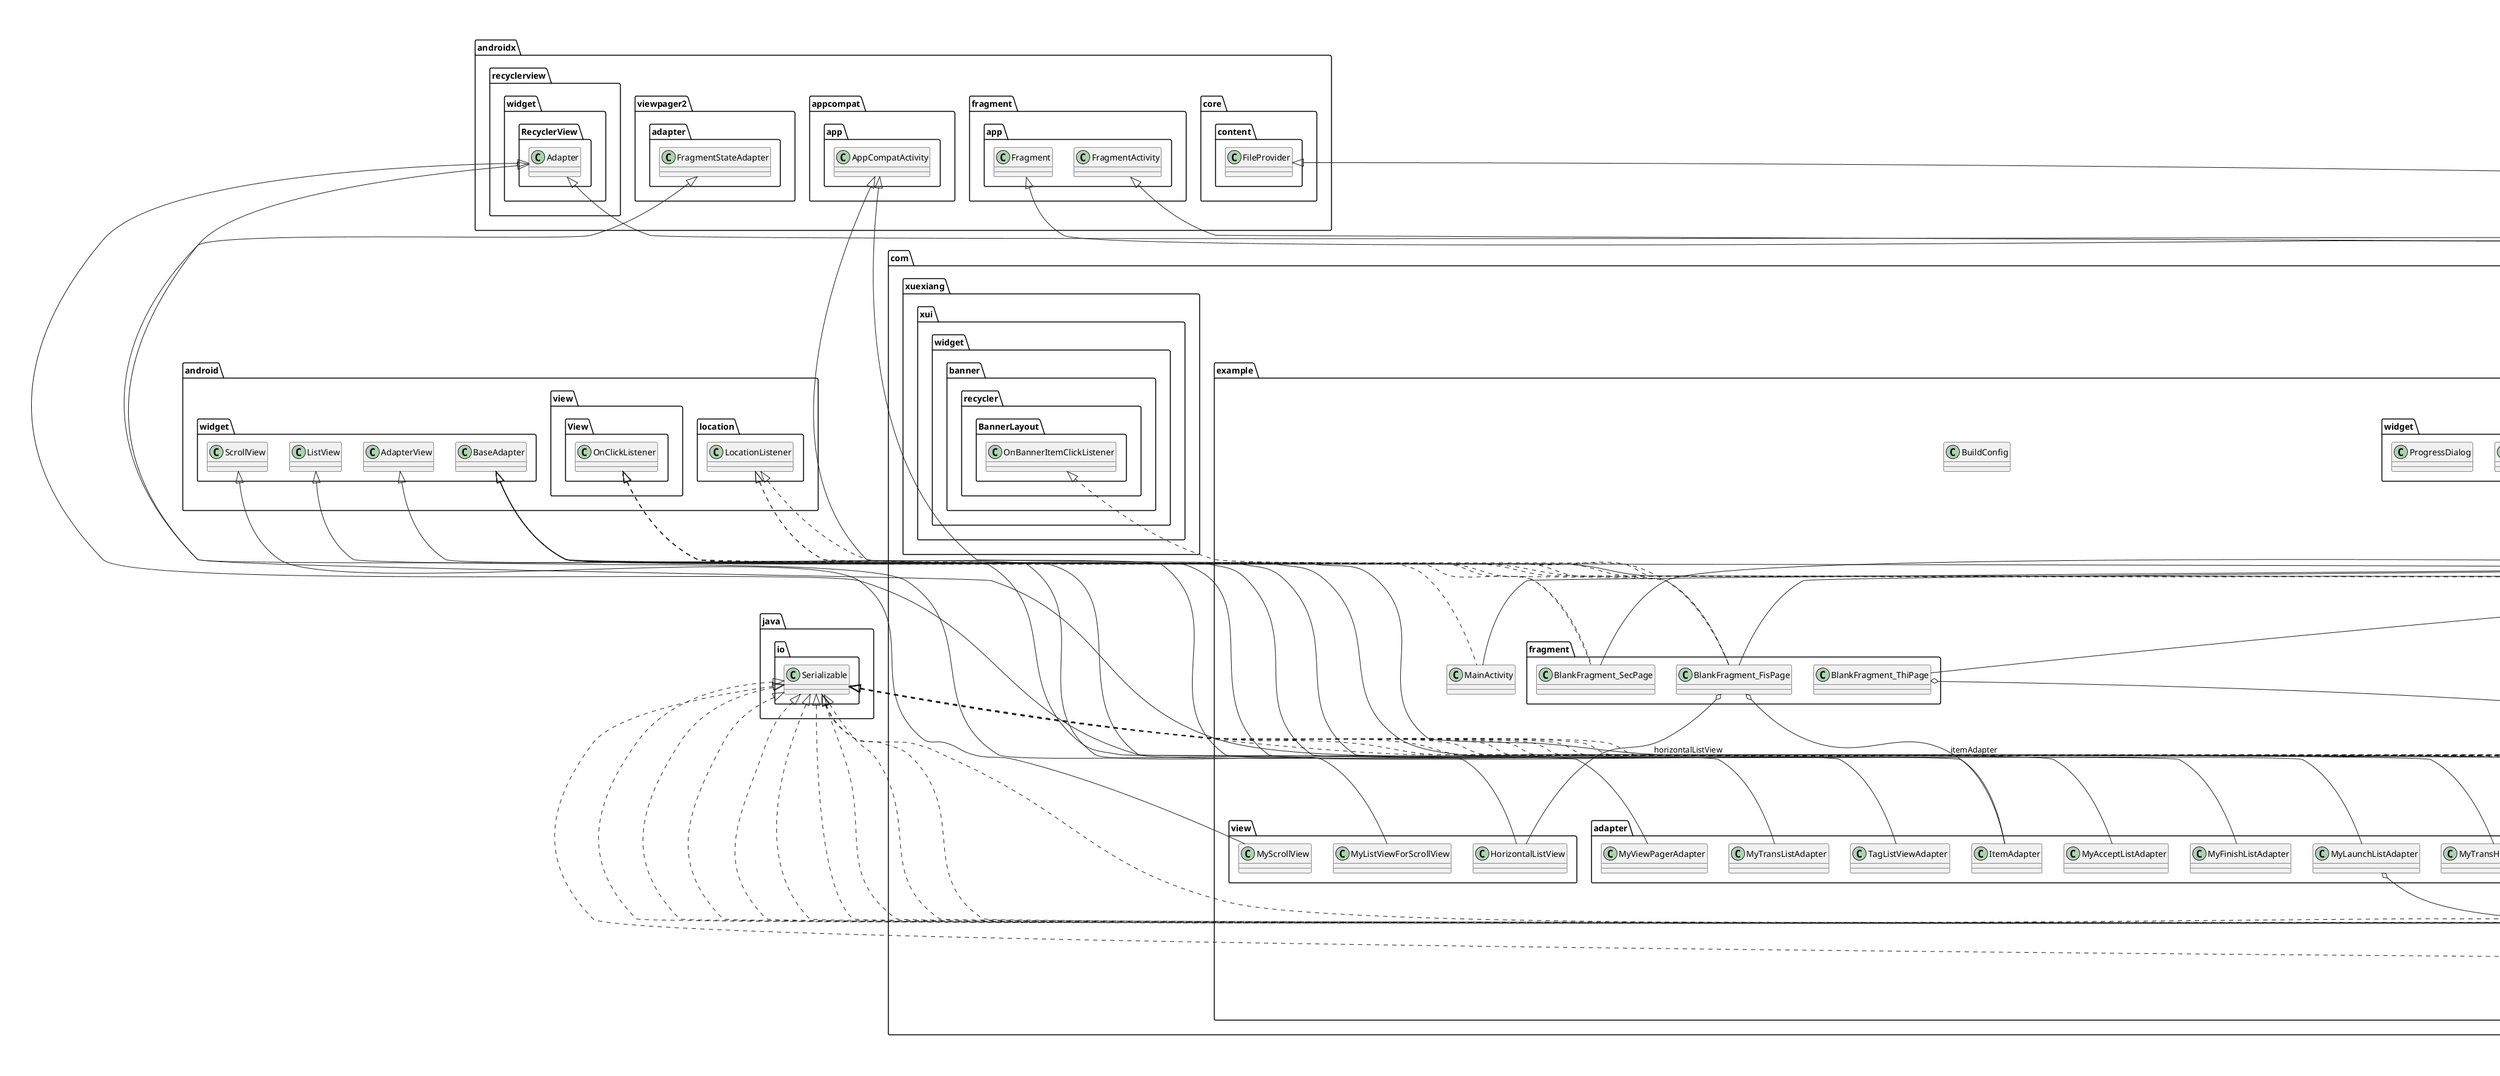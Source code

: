 @startuml

title __CAMPUSSERVICE.APP's Class Diagram__\n

  namespace com.example {
    class com.example.BuildConfig {
    }
  }
  

  namespace com.example {
    class com.example.MainActivity {
    }
  }
  

  namespace com.example {
    namespace activity {
      class com.example.activity.ActivityAllOrders {
      }
    }
  }
  

  namespace com.example {
    namespace activity {
      class com.example.activity.ActivityDetailOrder {
      }
    }
  }
  

  namespace com.example {
    namespace activity {
      class com.example.activity.ActivityLogin {
      }
    }
  }
  

  namespace com.example {
    namespace activity {
      class com.example.activity.ActivityLoginUserName {
      }
    }
  }
  

  namespace com.example {
    namespace activity {
      class com.example.activity.ActivityPersonCheckOrder {
      }
    }
  }
  

  namespace com.example {
    namespace activity {
      class com.example.activity.ActivityPersonCredit {
      }
    }
  }
  

  namespace com.example {
    namespace activity {
      class com.example.activity.ActivityPersonHistory {
      }
    }
  }
  

  namespace com.example {
    namespace activity {
      class com.example.activity.ActivityPersonInfo {
      }
    }
  }
  

  namespace com.example {
    namespace activity {
      class com.example.activity.ActivityPersonLaunch {
      }
    }
  }
  

  namespace com.example {
    namespace activity {
      class com.example.activity.ActivityPersonWallet {
      }
    }
  }
  

  namespace com.example {
    namespace activity {
      class com.example.activity.ActivityTransHistory {
      }
    }
  }
  

  namespace com.example {
    namespace activity {
      class com.example.activity.ActivityTransNumber {
      }
    }
  }
  

  namespace com.example {
    namespace activity {
      class com.example.activity.ActivityWelcome {
      }
    }
  }
  

  namespace com.example {
    namespace adapter {
      class com.example.adapter.BannerAdapter {
      }
    }
  }
  

  namespace com.example {
    namespace adapter {
      class com.example.adapter.HistoryItemAdapter {
      }
    }
  }
  

  namespace com.example {
    namespace adapter {
      class com.example.adapter.ItemAdapter {
      }
    }
  }
  

  namespace com.example {
    namespace adapter {
      class com.example.adapter.MyAcceptListAdapter {
      }
    }
  }
  

  namespace com.example {
    namespace adapter {
      class com.example.adapter.MyFinishListAdapter {
      }
    }
  }
  

  namespace com.example {
    namespace adapter {
      class com.example.adapter.MyLaunchListAdapter {
      }
    }
  }
  

  namespace com.example {
    namespace adapter {
      class com.example.adapter.MyTransHistoryAdapter {
      }
    }
  }
  

  namespace com.example {
    namespace adapter {
      class com.example.adapter.MyTransListAdapter {
      }
    }
  }
  

  namespace com.example {
    namespace adapter {
      class com.example.adapter.MyViewPagerAdapter {
      }
    }
  }
  

  namespace com.example {
    namespace adapter {
      class com.example.adapter.OrderListAdapter {
      }
    }
  }
  

  namespace com.example {
    namespace adapter {
      class com.example.adapter.TagListViewAdapter {
      }
    }
  }
  

  namespace com.example {
    namespace common {
      class com.example.common.BaseActivity {
      }
    }
  }
  

  namespace com.example {
    namespace common {
      class com.example.common.BaseApplication {
      }
    }
  }
  

  namespace com.example {
    namespace common {
      class com.example.common.BaseEntity {
      }
    }
  }
  

  namespace com.example {
    namespace common {
      class com.example.common.BaseFragment {
      }
    }
  }
  

  namespace com.example {
    namespace common {
      enum ErrorCode {
      }
    }
  }
  

  namespace com.example {
    namespace config.Interceptor {
      class com.example.config.Interceptor.InterceptorUtil {
      }
    }
  }
  

  namespace com.example {
    namespace config.Interceptor {
      class com.example.config.Interceptor.TokenInterceptor {
      }
    }
  }
  

  namespace com.example {
    namespace config.MyFileProvider {
      class com.example.config.MyFileProvider.ImageFileProvider {
      }
    }
  }
  

  namespace com.example {
    namespace fragment {
      class com.example.fragment.BlankFragment_FisPage {
      }
    }
  }
  

  namespace com.example {
    namespace fragment {
      class com.example.fragment.BlankFragment_SecPage {
      }
    }
  }
  

  namespace com.example {
    namespace fragment {
      class com.example.fragment.BlankFragment_ThiPage {
      }
    }
  }
  

  namespace com.example {
    namespace http {
      interface com.example.http.APIFunction {
      }
    }
  }
  

  namespace com.example {
    namespace http {
      class com.example.http.RetrofitFactory {
      }
    }
  }
  

  namespace com.example {
    namespace http {
      namespace base {
        abstract class com.example.http.base.BaseObserver {
        }
      }
    }
  }
  

  namespace com.example {
    namespace http {
      namespace config {
        class com.example.http.config.HttpConfig {
        }
      }
    }
  }
  

  namespace com.example {
    namespace http {
      namespace config {
        interface com.example.http.config.URLConfig {
        }
      }
    }
  }
  

  namespace com.example {
    namespace model.domain {
      class com.example.model.domain.Advertise {
      }
    }
  }
  

  namespace com.example {
    namespace model.domain {
      class com.example.model.domain.Carousel {
      }
    }
  }
  

  namespace com.example {
    namespace model.domain {
      class com.example.model.domain.HistoryTrack {
      }
    }
  }
  

  namespace com.example {
    namespace model.domain {
      class com.example.model.domain.NavigateAct {
      }
    }
  }
  

  namespace com.example {
    namespace model.domain {
      class com.example.model.domain.NavigateMain {
      }
    }
  }
  

  namespace com.example {
    namespace model.domain {
      class com.example.model.domain.Orders {
      }
    }
  }
  

  namespace com.example {
    namespace model.domain {
      class com.example.model.domain.RecommandOrder {
      }
    }
  }
  

  namespace com.example {
    namespace model.domain {
      class com.example.model.domain.TransOrder {
      }
    }
  }
  

  namespace com.example {
    namespace model.domain {
      class com.example.model.domain.User {
      }
    }
  }
  

  namespace com.example {
    namespace model.domain {
      class com.example.model.domain.UserAcceptOrder {
      }
    }
  }
  

  namespace com.example {
    namespace model.domain {
      class com.example.model.domain.UserCreateOrder {
      }
    }
  }
  

  namespace com.example {
    namespace model.dto {
      class com.example.model.dto.DetailedOrderDTO {
      }
    }
  }
  

  namespace com.example {
    namespace model.dto {
      class com.example.model.dto.TransHistoryDTO {
      }
    }
  }
  

  namespace com.example {
    namespace model.dto {
      class com.example.model.dto.UpdateOrderDTO {
      }
    }
  }
  

  namespace com.example {
    namespace model.dto {
      class com.example.model.dto.UserDTO {
      }
    }
  }
  

  namespace com.example {
    namespace model.dto {
      class com.example.model.dto.UserTransOrderDTO {
      }
    }
  }
  

  namespace com.example {
    namespace model.request.order {
      class com.example.model.request.order.CreateOrderRequest {
      }
    }
  }
  

  namespace com.example {
    namespace model.request.order {
      class com.example.model.request.order.PageOrderRequest {
      }
    }
  }
  

  namespace com.example {
    namespace model.request.order {
      class com.example.model.request.order.UpdateOrderRequest {
      }
    }
  }
  

  namespace com.example {
    namespace model.request.trans {
      class com.example.model.request.trans.TransOrderFinishRequest {
      }
    }
  }
  

  namespace com.example {
    namespace model.request.trans {
      class com.example.model.request.trans.UserTransOrderRequest {
      }
    }
  }
  

  namespace com.example {
    namespace model.request.user {
      class com.example.model.request.user.UpdateRequest {
      }
    }
  }
  

  namespace com.example {
    namespace model.sqlliteentity {
      class com.example.model.sqlliteentity.Advertise {
      }
    }
  }
  

  namespace com.example {
    namespace model.sqlliteentity {
      class com.example.model.sqlliteentity.Carousel {
      }
    }
  }
  

  namespace com.example {
    namespace model.sqlliteentity {
      class com.example.model.sqlliteentity.HistoryTrack {
      }
    }
  }
  

  namespace com.example {
    namespace model.sqlliteentity {
      class com.example.model.sqlliteentity.NavigateAct {
      }
    }
  }
  

  namespace com.example {
    namespace model.sqlliteentity {
      class com.example.model.sqlliteentity.NavigateMain {
      }
    }
  }
  

  namespace com.example {
    namespace model.sqlliteentity {
      class com.example.model.sqlliteentity.Orders {
      }
    }
  }
  

  namespace com.example {
    namespace model.sqlliteentity {
      class com.example.model.sqlliteentity.RecommandOrder {
      }
    }
  }
  

  namespace com.example {
    namespace model.sqlliteentity {
      class com.example.model.sqlliteentity.TransOrder {
      }
    }
  }
  

  namespace com.example {
    namespace model.sqlliteentity {
      class com.example.model.sqlliteentity.User {
      }
    }
  }
  

  namespace com.example {
    namespace utils {
      class com.example.utils.BitmapUtil {
      }
    }
  }
  

  namespace com.example {
    namespace utils {
      class com.example.utils.ChangeTabColor {
      }
    }
  }
  

  namespace com.example {
    namespace utils {
      class com.example.utils.MD5Util {
      }
    }
  }
  

  namespace com.example {
    namespace utils {
      class com.example.utils.ScreenUtil {
      }
    }
  }
  

  namespace com.example {
    namespace utils {
      class com.example.utils.SharedPreferencesUtil {
      }
    }
  }
  

  namespace com.example {
    namespace utils {
      class com.example.utils.TimeUtil {
      }
    }
  }
  

  namespace com.example {
    namespace utils {
      class com.example.utils.UploadUtil {
      }
    }
  }
  

  namespace com.example {
    namespace view {
      class com.example.view.HorizontalListView {
      }
    }
  }
  

  namespace com.example {
    namespace view {
      class com.example.view.MyListViewForScrollView {
      }
    }
  }
  

  namespace com.example {
    namespace view {
      class com.example.view.MyScrollView {
      }
    }
  }
  

  namespace com.example {
    namespace widget {
      class com.example.widget.DialogManager {
      }
    }
  }
  

  namespace com.example {
    namespace widget {
      class com.example.widget.ProgressDialog {
      }
    }
  }
  

  com.example.MainActivity .up.|> android.view.View.OnClickListener
  com.example.MainActivity -up-|> com.example.common.BaseActivity
  com.example.activity.ActivityAllOrders .up.|> android.view.View.OnClickListener
  com.example.activity.ActivityAllOrders -up-|> com.example.common.BaseActivity
  com.example.activity.ActivityAllOrders o-- com.example.adapter.OrderListAdapter : adapter
  com.example.activity.ActivityDetailOrder -up-|> com.example.common.BaseActivity
  com.example.activity.ActivityDetailOrder o-- com.example.model.dto.DetailedOrderDTO : detailedOrderDTO
  com.example.activity.ActivityLogin .up.|> android.view.View.OnClickListener
  com.example.activity.ActivityLogin -up-|> com.example.common.BaseActivity
  com.example.activity.ActivityLogin o-- com.example.activity.ActivityLogin.BaseUiListener : mloginlistener
  com.example.activity.ActivityLoginUserName .up.|> android.view.View.OnClickListener
  com.example.activity.ActivityLoginUserName -up-|> com.example.common.BaseActivity
  com.example.activity.ActivityPersonCheckOrder -up-|> com.example.common.BaseActivity
  com.example.activity.ActivityPersonCheckOrder o-- com.example.model.domain.User : currentUser
  com.example.activity.ActivityPersonCheckOrder o-- com.example.model.dto.DetailedOrderDTO : detailedOrderDTO
  com.example.activity.ActivityPersonCredit -up-|> com.example.common.BaseActivity
  com.example.activity.ActivityPersonHistory -up-|> androidx.appcompat.app.AppCompatActivity
  com.example.activity.ActivityPersonHistory o-- com.example.adapter.HistoryItemAdapter : itemAdapter
  com.example.activity.ActivityPersonInfo .up.|> android.location.LocationListener
  com.example.activity.ActivityPersonInfo -up-|> com.example.common.BaseActivity
  com.example.activity.ActivityPersonLaunch -up-|> com.example.common.BaseActivity
  com.example.activity.ActivityPersonLaunch o-- com.example.model.domain.User : user
  com.example.activity.ActivityPersonWallet -up-|> com.example.common.BaseActivity
  com.example.activity.ActivityTransHistory -up-|> com.example.common.BaseActivity
  com.example.activity.ActivityTransNumber -up-|> androidx.appcompat.app.AppCompatActivity
  com.example.activity.ActivityWelcome -up-|> com.example.common.BaseActivity
  com.example.adapter.BannerAdapter -up-|> androidx.recyclerview.widget.RecyclerView.Adapter
  com.example.adapter.HistoryItemAdapter -up-|> androidx.recyclerview.widget.RecyclerView.Adapter
  com.example.adapter.ItemAdapter -up-|> androidx.recyclerview.widget.RecyclerView.Adapter
  com.example.adapter.MyAcceptListAdapter -up-|> android.widget.BaseAdapter
  com.example.adapter.MyFinishListAdapter -up-|> android.widget.BaseAdapter
  com.example.adapter.MyLaunchListAdapter -up-|> android.widget.BaseAdapter
  com.example.adapter.MyLaunchListAdapter o-- com.example.model.domain.User : user
  com.example.adapter.MyTransHistoryAdapter -up-|> android.widget.BaseAdapter
  com.example.adapter.MyTransListAdapter -up-|> android.widget.BaseAdapter
  com.example.adapter.MyViewPagerAdapter -up-|> androidx.viewpager2.adapter.FragmentStateAdapter
  com.example.adapter.OrderListAdapter -up-|> android.widget.BaseAdapter
  com.example.adapter.TagListViewAdapter -up-|> android.widget.BaseAdapter
  com.example.common.BaseActivity -up-|> androidx.fragment.app.FragmentActivity
  com.example.common.BaseApplication -up-|> org.litepal.LitePalApplication
  com.example.common.BaseEntity o-- T : data
  com.example.common.BaseFragment -up-|> androidx.fragment.app.Fragment
  com.example.config.Interceptor.TokenInterceptor .up.|> okhttp3.Interceptor
  com.example.config.MyFileProvider.ImageFileProvider -up-|> androidx.core.content.FileProvider
  com.example.fragment.BlankFragment_FisPage .up.|> android.location.LocationListener
  com.example.fragment.BlankFragment_FisPage .up.|> android.view.View.OnClickListener
  com.example.fragment.BlankFragment_FisPage .up.|> com.xuexiang.xui.widget.banner.recycler.BannerLayout.OnBannerItemClickListener
  com.example.fragment.BlankFragment_FisPage -up-|> com.example.common.BaseFragment
  com.example.fragment.BlankFragment_FisPage o-- com.example.view.HorizontalListView : horizontalListView
  com.example.fragment.BlankFragment_FisPage o-- com.example.adapter.ItemAdapter : itemAdapter
  com.example.fragment.BlankFragment_SecPage .up.|> android.location.LocationListener
  com.example.fragment.BlankFragment_SecPage .up.|> android.view.View.OnClickListener
  com.example.fragment.BlankFragment_SecPage -up-|> com.example.common.BaseFragment
  com.example.fragment.BlankFragment_ThiPage -up-|> com.example.common.BaseFragment
  com.example.fragment.BlankFragment_ThiPage o-- com.example.model.domain.User : user
  com.example.http.base.BaseObserver .up.|> io.reactivex.Observer
  com.example.model.domain.Advertise .up.|> java.io.Serializable
  com.example.model.domain.Advertise -up-|> org.litepal.crud.DataSupport
  com.example.model.domain.Carousel .up.|> java.io.Serializable
  com.example.model.domain.Carousel -up-|> org.litepal.crud.DataSupport
  com.example.model.domain.HistoryTrack .up.|> java.io.Serializable
  com.example.model.domain.HistoryTrack -up-|> org.litepal.crud.DataSupport
  com.example.model.domain.NavigateAct .up.|> java.io.Serializable
  com.example.model.domain.NavigateAct -up-|> org.litepal.crud.DataSupport
  com.example.model.domain.NavigateMain .up.|> java.io.Serializable
  com.example.model.domain.NavigateMain -up-|> org.litepal.crud.DataSupport
  com.example.model.domain.Orders .up.|> java.io.Serializable
  com.example.model.domain.Orders -up-|> org.litepal.crud.DataSupport
  com.example.model.domain.RecommandOrder .up.|> java.io.Serializable
  com.example.model.domain.RecommandOrder -up-|> org.litepal.crud.DataSupport
  com.example.model.domain.TransOrder .up.|> java.io.Serializable
  com.example.model.domain.TransOrder -up-|> org.litepal.crud.DataSupport
  com.example.model.domain.User .up.|> java.io.Serializable
  com.example.model.domain.User -up-|> org.litepal.crud.DataSupport
  com.example.model.domain.UserAcceptOrder .up.|> java.io.Serializable
  com.example.model.domain.UserAcceptOrder -up-|> org.litepal.crud.DataSupport
  com.example.model.domain.UserCreateOrder .up.|> java.io.Serializable
  com.example.model.domain.UserCreateOrder -up-|> org.litepal.crud.DataSupport
  com.example.model.dto.DetailedOrderDTO o-- com.example.model.domain.User : acceptedUser
  com.example.model.dto.DetailedOrderDTO o-- com.example.model.domain.User : hostUser
  com.example.model.dto.DetailedOrderDTO o-- com.example.model.domain.Orders : orders
  com.example.model.dto.DetailedOrderDTO o-- com.example.model.domain.TransOrder : transOrder
  com.example.model.dto.UpdateOrderDTO .up.|> java.io.Serializable
  com.example.model.dto.UpdateOrderDTO o-- com.example.model.domain.Orders : orders_ori
  com.example.model.dto.UpdateOrderDTO o-- com.example.model.domain.Orders : orders_update
  com.example.model.dto.UserDTO o-- com.example.model.domain.User : user
  com.example.model.dto.UserTransOrderDTO o-- com.example.model.domain.User : opposeUser
  com.example.model.dto.UserTransOrderDTO o-- com.example.model.domain.Orders : orders
  com.example.model.dto.UserTransOrderDTO o-- com.example.model.domain.TransOrder : transOrder
  com.example.model.request.order.CreateOrderRequest o-- com.example.model.domain.User : user
  com.example.model.request.order.UpdateOrderRequest o-- com.example.model.domain.Orders : orders
  com.example.model.request.user.UpdateRequest o-- com.example.model.domain.User : user
  com.example.model.sqlliteentity.Advertise .up.|> java.io.Serializable
  com.example.model.sqlliteentity.Advertise -up-|> org.litepal.crud.DataSupport
  com.example.model.sqlliteentity.Carousel .up.|> java.io.Serializable
  com.example.model.sqlliteentity.Carousel -up-|> org.litepal.crud.DataSupport
  com.example.model.sqlliteentity.HistoryTrack .up.|> java.io.Serializable
  com.example.model.sqlliteentity.HistoryTrack -up-|> org.litepal.crud.DataSupport
  com.example.model.sqlliteentity.NavigateAct .up.|> java.io.Serializable
  com.example.model.sqlliteentity.NavigateAct -up-|> org.litepal.crud.DataSupport
  com.example.model.sqlliteentity.NavigateMain .up.|> java.io.Serializable
  com.example.model.sqlliteentity.NavigateMain -up-|> org.litepal.crud.DataSupport
  com.example.model.sqlliteentity.Orders .up.|> java.io.Serializable
  com.example.model.sqlliteentity.Orders -up-|> org.litepal.crud.DataSupport
  com.example.model.sqlliteentity.RecommandOrder .up.|> java.io.Serializable
  com.example.model.sqlliteentity.RecommandOrder -up-|> org.litepal.crud.DataSupport
  com.example.model.sqlliteentity.TransOrder .up.|> java.io.Serializable
  com.example.model.sqlliteentity.TransOrder -up-|> org.litepal.crud.DataSupport
  com.example.model.sqlliteentity.User .up.|> java.io.Serializable
  com.example.model.sqlliteentity.User -up-|> org.litepal.crud.DataSupport
  com.example.view.HorizontalListView -up-|> android.widget.AdapterView
  com.example.view.MyListViewForScrollView -up-|> android.widget.ListView
  com.example.view.MyScrollView -up-|> android.widget.ScrollView


right footer


PlantUML diagram generated by SketchIt! (https://bitbucket.org/pmesmeur/sketch.it)
For more information about this tool, please contact philippe.mesmeur@gmail.com
endfooter

@enduml
